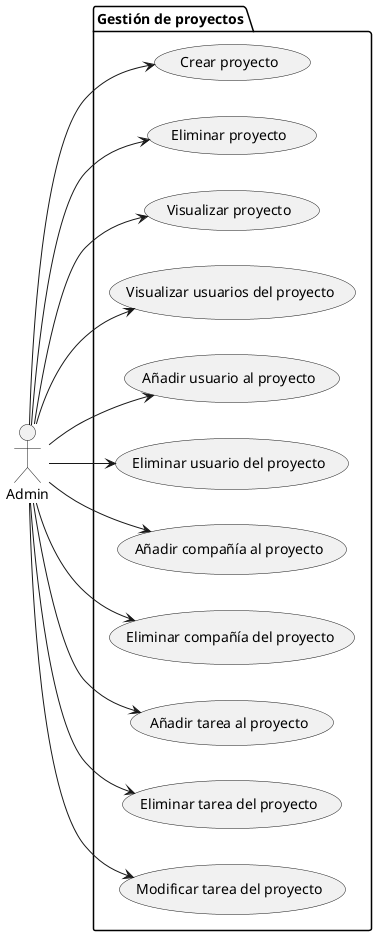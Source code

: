 @startuml Gestión
left to right direction
actor Admin as u
package "Gestión de proyectos" {
    usecase UC1 as "Crear proyecto"
    usecase UC2 as "Eliminar proyecto"
    usecase UC3 as "Visualizar proyecto"
    usecase UC4 as "Visualizar usuarios del proyecto"
    usecase UC5 as "Añadir usuario al proyecto"
    usecase UC6 as "Eliminar usuario del proyecto"
    usecase UC7 as "Añadir compañía al proyecto"
    usecase UC8 as "Eliminar compañía del proyecto"
    usecase UC9 as "Añadir tarea al proyecto"
    usecase UC10 as "Eliminar tarea del proyecto"
    usecase UC11 as "Modificar tarea del proyecto"

}
u --> UC1
u --> UC2
u --> UC3
u --> UC4
u --> UC5
u --> UC6
u --> UC7
u --> UC8
u --> UC9
u --> UC10
u --> UC11

@enduml